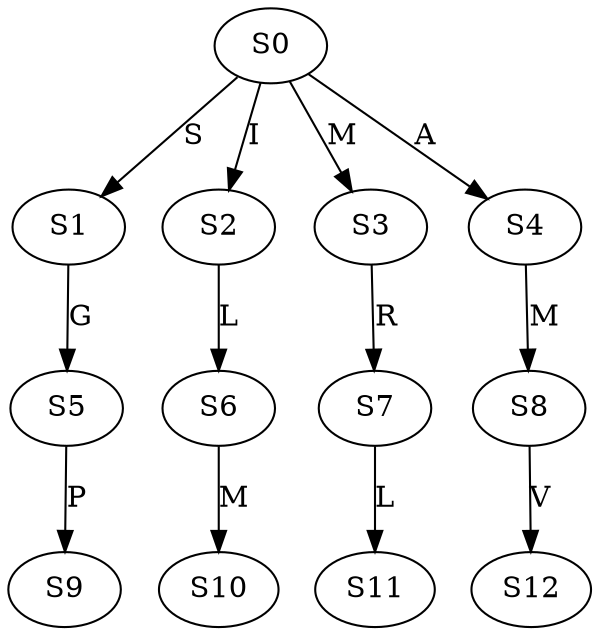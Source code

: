 strict digraph  {
	S0 -> S1 [ label = S ];
	S0 -> S2 [ label = I ];
	S0 -> S3 [ label = M ];
	S0 -> S4 [ label = A ];
	S1 -> S5 [ label = G ];
	S2 -> S6 [ label = L ];
	S3 -> S7 [ label = R ];
	S4 -> S8 [ label = M ];
	S5 -> S9 [ label = P ];
	S6 -> S10 [ label = M ];
	S7 -> S11 [ label = L ];
	S8 -> S12 [ label = V ];
}
